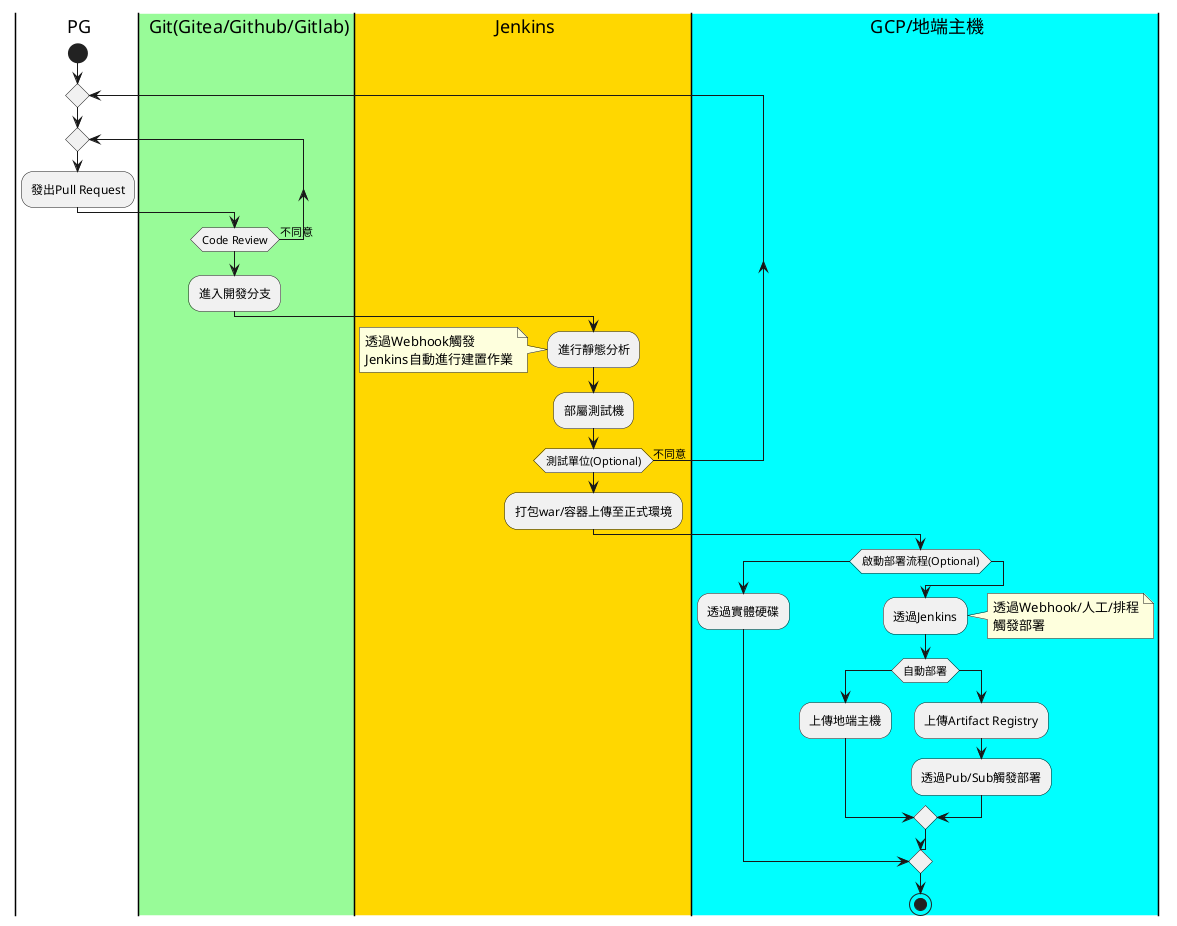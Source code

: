 @startuml
|a| PG
|#palegreen|b| Git(Gitea/Github/Gitlab)
|#gold|c| Jenkins
|#cyan|d| GCP/地端主機
|a|
start
repeat
repeat
:發出Pull Request;
|b|
repeat while (Code Review) is (不同意)
:進入開發分支;
|c|
:進行靜態分析;
note left
    透過Webhook觸發
    Jenkins自動進行建置作業
end note
:部屬測試機;
repeat while (測試單位(Optional)) is (不同意)

:打包war/容器上傳至正式環境;
|d|
switch (啟動部署流程(Optional))
case ()
  :透過實體硬碟;
case ()
  :透過Jenkins;
  note right
  透過Webhook/人工/排程
  觸發部署
  end note
  switch (自動部署)
  case ()
    :上傳地端主機;
  case ()
    :上傳Artifact Registry;
    :透過Pub/Sub觸發部署;
  endswitch
endswitch

stop
@enduml
